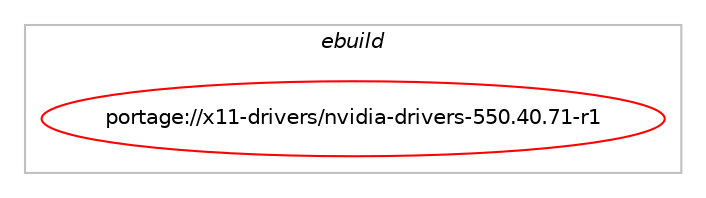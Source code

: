 digraph prolog {

# *************
# Graph options
# *************

newrank=true;
concentrate=true;
compound=true;
graph [rankdir=LR,fontname=Helvetica,fontsize=10,ranksep=1.5];#, ranksep=2.5, nodesep=0.2];
edge  [arrowhead=vee];
node  [fontname=Helvetica,fontsize=10];

# **********
# The ebuild
# **********

subgraph cluster_leftcol {
color=gray;
label=<<i>ebuild</i>>;
id [label="portage://x11-drivers/nvidia-drivers-550.40.71-r1", color=red, width=4, href="../x11-drivers/nvidia-drivers-550.40.71-r1.svg"];
}

# ****************
# The dependencies
# ****************

subgraph cluster_midcol {
color=gray;
label=<<i>dependencies</i>>;
subgraph cluster_compile {
fillcolor="#eeeeee";
style=filled;
label=<<i>compile</i>>;
# *** BEGIN UNKNOWN DEPENDENCY TYPE (TODO) ***
# id -> equal(use_conditional_group(positive,X,portage://x11-drivers/nvidia-drivers-550.40.71-r1,[package_dependency(portage://x11-drivers/nvidia-drivers-550.40.71-r1,install,no,x11-libs,libpciaccess,none,[,,],[],[])]))
# *** END UNKNOWN DEPENDENCY TYPE (TODO) ***

# *** BEGIN UNKNOWN DEPENDENCY TYPE (TODO) ***
# id -> equal(use_conditional_group(positive,modules,portage://x11-drivers/nvidia-drivers-550.40.71-r1,[package_dependency(portage://x11-drivers/nvidia-drivers-550.40.71-r1,install,no,virtual,linux-sources,none,[,,],[],[])]))
# *** END UNKNOWN DEPENDENCY TYPE (TODO) ***

# *** BEGIN UNKNOWN DEPENDENCY TYPE (TODO) ***
# id -> equal(use_conditional_group(positive,persistenced,portage://x11-drivers/nvidia-drivers-550.40.71-r1,[package_dependency(portage://x11-drivers/nvidia-drivers-550.40.71-r1,install,no,acct-user,nvpd,none,[,,],[],[]),package_dependency(portage://x11-drivers/nvidia-drivers-550.40.71-r1,install,no,net-libs,libtirpc,none,[,,],any_same_slot,[])]))
# *** END UNKNOWN DEPENDENCY TYPE (TODO) ***

# *** BEGIN UNKNOWN DEPENDENCY TYPE (TODO) ***
# id -> equal(use_conditional_group(positive,static-libs,portage://x11-drivers/nvidia-drivers-550.40.71-r1,[package_dependency(portage://x11-drivers/nvidia-drivers-550.40.71-r1,install,no,x11-base,xorg-proto,none,[,,],[],[]),package_dependency(portage://x11-drivers/nvidia-drivers-550.40.71-r1,install,no,x11-libs,libX11,none,[,,],[],[]),package_dependency(portage://x11-drivers/nvidia-drivers-550.40.71-r1,install,no,x11-libs,libXext,none,[,,],[],[])]))
# *** END UNKNOWN DEPENDENCY TYPE (TODO) ***

# *** BEGIN UNKNOWN DEPENDENCY TYPE (TODO) ***
# id -> equal(use_conditional_group(positive,tools,portage://x11-drivers/nvidia-drivers-550.40.71-r1,[package_dependency(portage://x11-drivers/nvidia-drivers-550.40.71-r1,install,no,app-accessibility,at-spi2-core,greaterequal,[2.46,,,2.46],[slot(2)],[]),package_dependency(portage://x11-drivers/nvidia-drivers-550.40.71-r1,install,no,dev-libs,glib,none,[,,],[slot(2)],[]),package_dependency(portage://x11-drivers/nvidia-drivers-550.40.71-r1,install,no,dev-libs,jansson,none,[,,],any_same_slot,[]),package_dependency(portage://x11-drivers/nvidia-drivers-550.40.71-r1,install,no,media-libs,harfbuzz,none,[,,],any_same_slot,[]),package_dependency(portage://x11-drivers/nvidia-drivers-550.40.71-r1,install,no,x11-libs,cairo,none,[,,],[],[]),package_dependency(portage://x11-drivers/nvidia-drivers-550.40.71-r1,install,no,x11-libs,gdk-pixbuf,none,[,,],[slot(2)],[]),package_dependency(portage://x11-drivers/nvidia-drivers-550.40.71-r1,install,no,x11-libs,gtk+,none,[,,],[slot(3)],[use(enable(X),none)]),package_dependency(portage://x11-drivers/nvidia-drivers-550.40.71-r1,install,no,x11-libs,libX11,none,[,,],[],[]),package_dependency(portage://x11-drivers/nvidia-drivers-550.40.71-r1,install,no,x11-libs,libXext,none,[,,],[],[]),package_dependency(portage://x11-drivers/nvidia-drivers-550.40.71-r1,install,no,x11-libs,libXxf86vm,none,[,,],[],[]),package_dependency(portage://x11-drivers/nvidia-drivers-550.40.71-r1,install,no,x11-libs,pango,none,[,,],[],[])]))
# *** END UNKNOWN DEPENDENCY TYPE (TODO) ***

# *** BEGIN UNKNOWN DEPENDENCY TYPE (TODO) ***
# id -> equal(use_conditional_group(positive,tools,portage://x11-drivers/nvidia-drivers-550.40.71-r1,[package_dependency(portage://x11-drivers/nvidia-drivers-550.40.71-r1,install,no,media-libs,libglvnd,none,[,,],[],[]),package_dependency(portage://x11-drivers/nvidia-drivers-550.40.71-r1,install,no,sys-apps,dbus,none,[,,],[],[]),package_dependency(portage://x11-drivers/nvidia-drivers-550.40.71-r1,install,no,x11-base,xorg-proto,none,[,,],[],[]),package_dependency(portage://x11-drivers/nvidia-drivers-550.40.71-r1,install,no,x11-libs,libXrandr,none,[,,],[],[]),package_dependency(portage://x11-drivers/nvidia-drivers-550.40.71-r1,install,no,x11-libs,libXv,none,[,,],[],[]),package_dependency(portage://x11-drivers/nvidia-drivers-550.40.71-r1,install,no,x11-libs,libvdpau,none,[,,],[],[])]))
# *** END UNKNOWN DEPENDENCY TYPE (TODO) ***

# *** BEGIN UNKNOWN DEPENDENCY TYPE (TODO) ***
# id -> equal(package_dependency(portage://x11-drivers/nvidia-drivers-550.40.71-r1,install,no,acct-group,video,none,[,,],[],[]))
# *** END UNKNOWN DEPENDENCY TYPE (TODO) ***

}
subgraph cluster_compileandrun {
fillcolor="#eeeeee";
style=filled;
label=<<i>compile and run</i>>;
}
subgraph cluster_run {
fillcolor="#eeeeee";
style=filled;
label=<<i>run</i>>;
# *** BEGIN UNKNOWN DEPENDENCY TYPE (TODO) ***
# id -> equal(use_conditional_group(positive,X,portage://x11-drivers/nvidia-drivers-550.40.71-r1,[package_dependency(portage://x11-drivers/nvidia-drivers-550.40.71-r1,run,no,media-libs,libglvnd,none,[,,],[],[use(enable(X),none),use(optenable(abi_x86_32),negative)]),package_dependency(portage://x11-drivers/nvidia-drivers-550.40.71-r1,run,no,x11-libs,libX11,none,[,,],[],[use(optenable(abi_x86_32),negative)]),package_dependency(portage://x11-drivers/nvidia-drivers-550.40.71-r1,run,no,x11-libs,libXext,none,[,,],[],[use(optenable(abi_x86_32),negative)])]))
# *** END UNKNOWN DEPENDENCY TYPE (TODO) ***

# *** BEGIN UNKNOWN DEPENDENCY TYPE (TODO) ***
# id -> equal(use_conditional_group(positive,X,portage://x11-drivers/nvidia-drivers-550.40.71-r1,[package_dependency(portage://x11-drivers/nvidia-drivers-550.40.71-r1,run,no,x11-libs,libpciaccess,none,[,,],[],[])]))
# *** END UNKNOWN DEPENDENCY TYPE (TODO) ***

# *** BEGIN UNKNOWN DEPENDENCY TYPE (TODO) ***
# id -> equal(use_conditional_group(positive,modules,portage://x11-drivers/nvidia-drivers-550.40.71-r1,[package_dependency(portage://x11-drivers/nvidia-drivers-550.40.71-r1,run,no,sys-apps,kmod,none,[,,],[],[use(enable(tools),none)]),use_conditional_group(positive,dist-kernel,portage://x11-drivers/nvidia-drivers-550.40.71-r1,[package_dependency(portage://x11-drivers/nvidia-drivers-550.40.71-r1,run,no,virtual,dist-kernel,none,[,,],any_same_slot,[])])]))
# *** END UNKNOWN DEPENDENCY TYPE (TODO) ***

# *** BEGIN UNKNOWN DEPENDENCY TYPE (TODO) ***
# id -> equal(use_conditional_group(positive,persistenced,portage://x11-drivers/nvidia-drivers-550.40.71-r1,[package_dependency(portage://x11-drivers/nvidia-drivers-550.40.71-r1,run,no,acct-user,nvpd,none,[,,],[],[]),package_dependency(portage://x11-drivers/nvidia-drivers-550.40.71-r1,run,no,net-libs,libtirpc,none,[,,],any_same_slot,[])]))
# *** END UNKNOWN DEPENDENCY TYPE (TODO) ***

# *** BEGIN UNKNOWN DEPENDENCY TYPE (TODO) ***
# id -> equal(use_conditional_group(positive,powerd,portage://x11-drivers/nvidia-drivers-550.40.71-r1,[package_dependency(portage://x11-drivers/nvidia-drivers-550.40.71-r1,run,no,sys-apps,dbus,none,[,,],[],[use(optenable(abi_x86_32),negative)])]))
# *** END UNKNOWN DEPENDENCY TYPE (TODO) ***

# *** BEGIN UNKNOWN DEPENDENCY TYPE (TODO) ***
# id -> equal(use_conditional_group(positive,tools,portage://x11-drivers/nvidia-drivers-550.40.71-r1,[package_dependency(portage://x11-drivers/nvidia-drivers-550.40.71-r1,run,no,app-accessibility,at-spi2-core,greaterequal,[2.46,,,2.46],[slot(2)],[]),package_dependency(portage://x11-drivers/nvidia-drivers-550.40.71-r1,run,no,dev-libs,glib,none,[,,],[slot(2)],[]),package_dependency(portage://x11-drivers/nvidia-drivers-550.40.71-r1,run,no,dev-libs,jansson,none,[,,],any_same_slot,[]),package_dependency(portage://x11-drivers/nvidia-drivers-550.40.71-r1,run,no,media-libs,harfbuzz,none,[,,],any_same_slot,[]),package_dependency(portage://x11-drivers/nvidia-drivers-550.40.71-r1,run,no,x11-libs,cairo,none,[,,],[],[]),package_dependency(portage://x11-drivers/nvidia-drivers-550.40.71-r1,run,no,x11-libs,gdk-pixbuf,none,[,,],[slot(2)],[]),package_dependency(portage://x11-drivers/nvidia-drivers-550.40.71-r1,run,no,x11-libs,gtk+,none,[,,],[slot(3)],[use(enable(X),none)]),package_dependency(portage://x11-drivers/nvidia-drivers-550.40.71-r1,run,no,x11-libs,libX11,none,[,,],[],[]),package_dependency(portage://x11-drivers/nvidia-drivers-550.40.71-r1,run,no,x11-libs,libXext,none,[,,],[],[]),package_dependency(portage://x11-drivers/nvidia-drivers-550.40.71-r1,run,no,x11-libs,libXxf86vm,none,[,,],[],[]),package_dependency(portage://x11-drivers/nvidia-drivers-550.40.71-r1,run,no,x11-libs,pango,none,[,,],[],[])]))
# *** END UNKNOWN DEPENDENCY TYPE (TODO) ***

# *** BEGIN UNKNOWN DEPENDENCY TYPE (TODO) ***
# id -> equal(use_conditional_group(positive,wayland,portage://x11-drivers/nvidia-drivers-550.40.71-r1,[package_dependency(portage://x11-drivers/nvidia-drivers-550.40.71-r1,run,no,gui-libs,egl-gbm,none,[,,],[],[]),package_dependency(portage://x11-drivers/nvidia-drivers-550.40.71-r1,run,no,gui-libs,egl-wayland,greaterequal,[1.1.10,,,1.1.10],[],[])]))
# *** END UNKNOWN DEPENDENCY TYPE (TODO) ***

# *** BEGIN UNKNOWN DEPENDENCY TYPE (TODO) ***
# id -> equal(package_dependency(portage://x11-drivers/nvidia-drivers-550.40.71-r1,run,no,acct-group,video,none,[,,],[],[]))
# *** END UNKNOWN DEPENDENCY TYPE (TODO) ***

# *** BEGIN UNKNOWN DEPENDENCY TYPE (TODO) ***
# id -> equal(package_dependency(portage://x11-drivers/nvidia-drivers-550.40.71-r1,run,no,dev-libs,openssl,none,[,,],[slot(0),subslot(3)],[]))
# *** END UNKNOWN DEPENDENCY TYPE (TODO) ***

# *** BEGIN UNKNOWN DEPENDENCY TYPE (TODO) ***
# id -> equal(package_dependency(portage://x11-drivers/nvidia-drivers-550.40.71-r1,run,no,sys-libs,glibc,none,[,,],[],[]))
# *** END UNKNOWN DEPENDENCY TYPE (TODO) ***

}
}

# **************
# The candidates
# **************

subgraph cluster_choices {
rank=same;
color=gray;
label=<<i>candidates</i>>;

}

}
